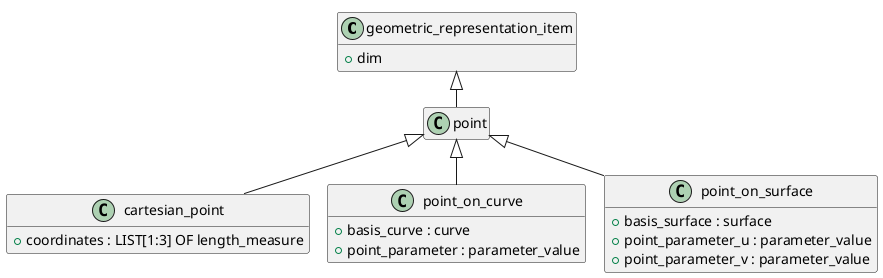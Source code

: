 @startuml
!pragma layout smetana
skinparam groupInheritance 2
hide empty members

class geometric_representation_item {
  +dim
}

class point {
  }

class cartesian_point {
  +coordinates : LIST[1:3] OF length_measure
}

class point_on_curve {
  +basis_curve : curve
  +point_parameter : parameter_value
}

class point_on_surface {
  +basis_surface : surface
  +point_parameter_u : parameter_value
  +point_parameter_v : parameter_value
}

' Наследование
geometric_representation_item <|-- point
point <|-- cartesian_point
point <|-- point_on_curve
point <|-- point_on_surface

@enduml